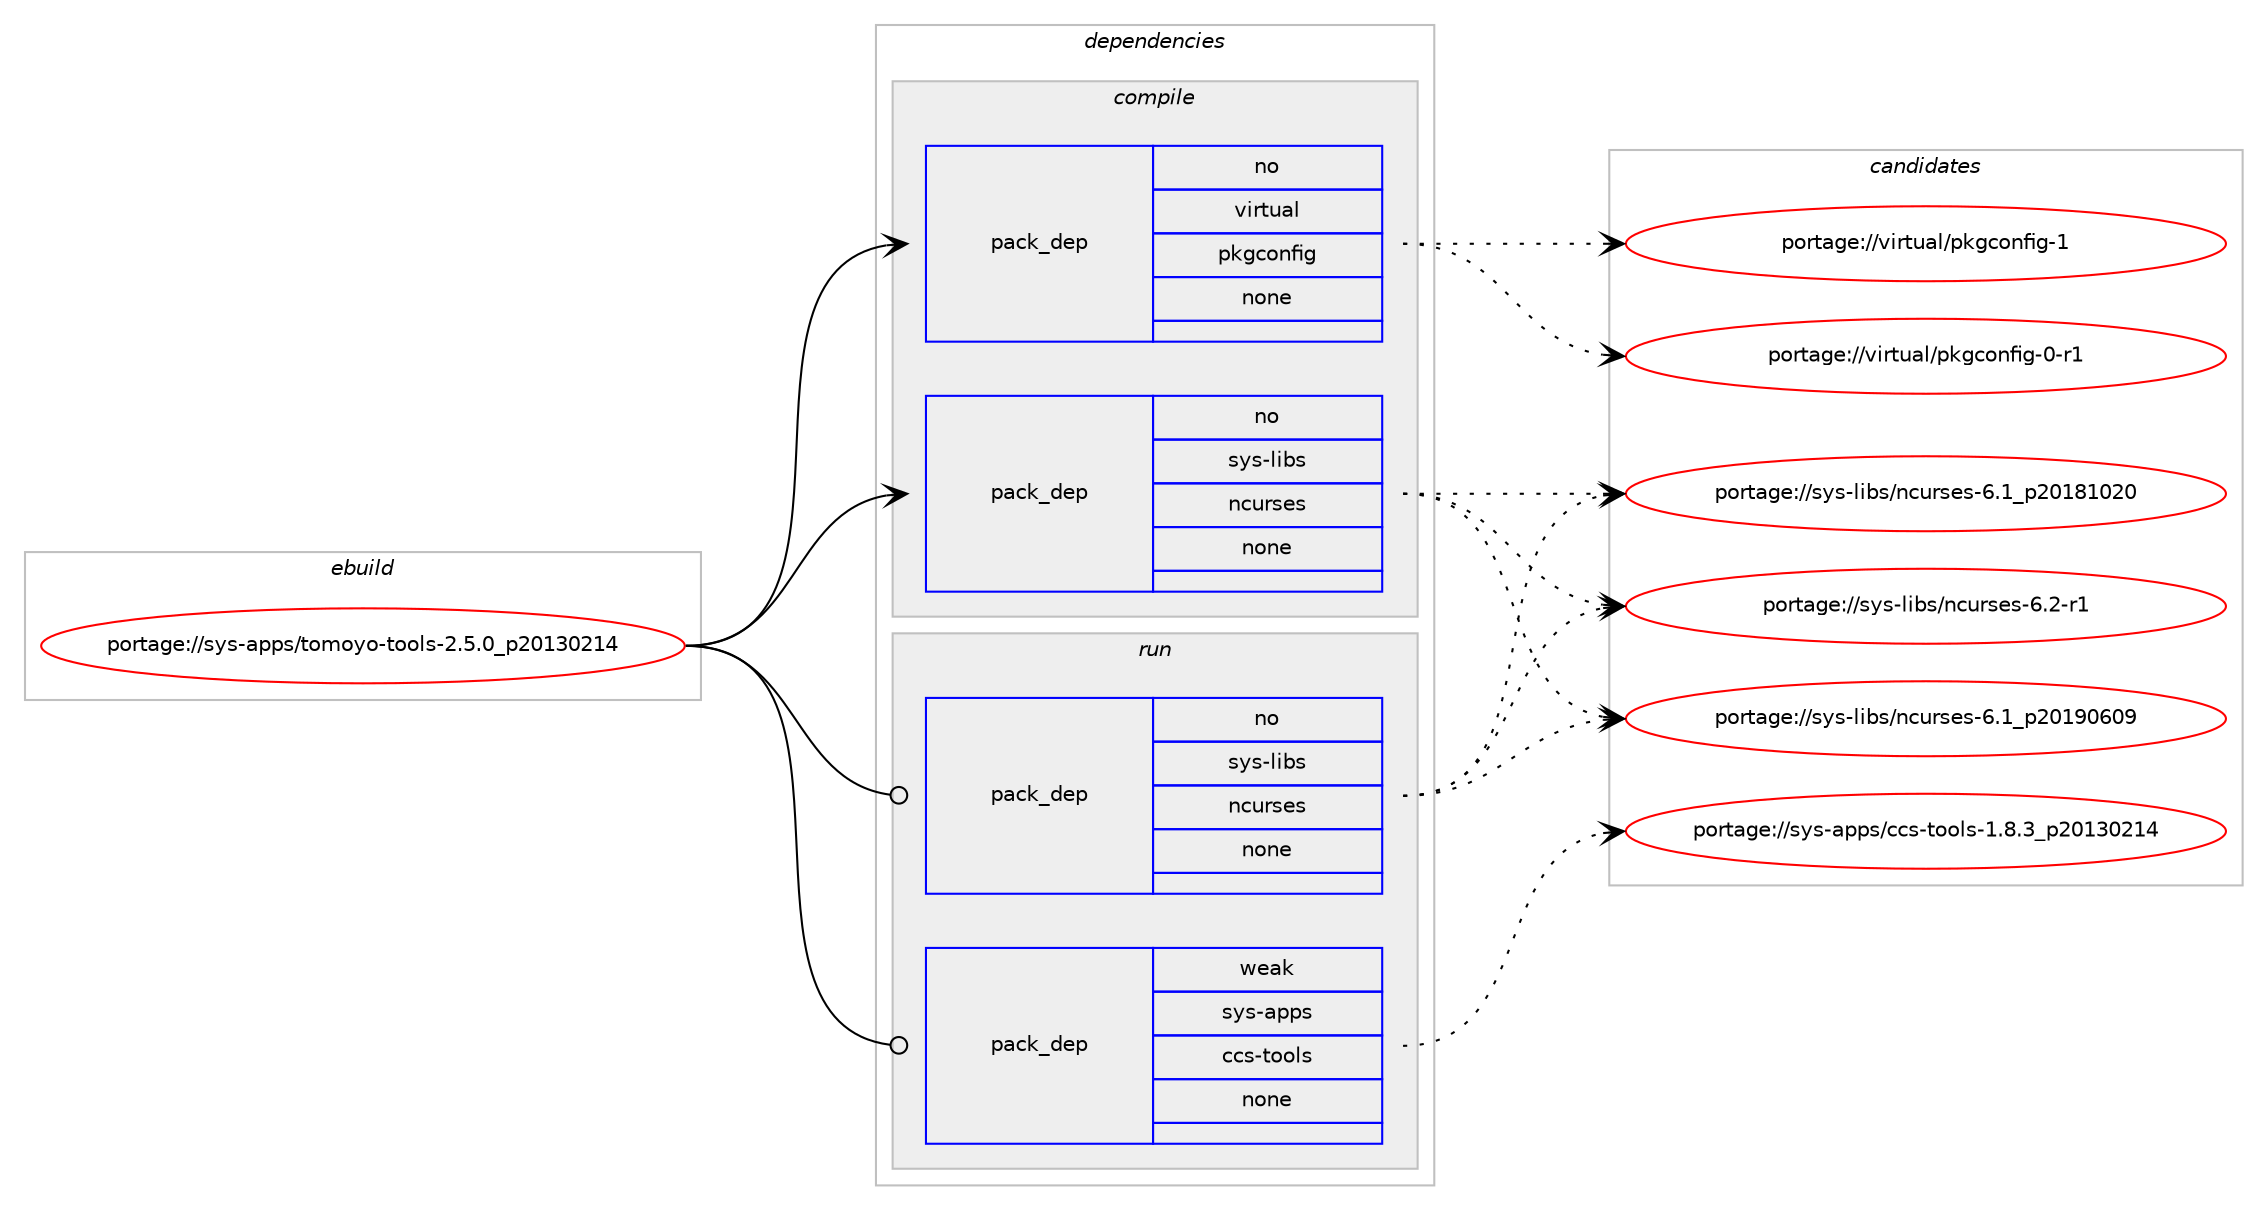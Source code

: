 digraph prolog {

# *************
# Graph options
# *************

newrank=true;
concentrate=true;
compound=true;
graph [rankdir=LR,fontname=Helvetica,fontsize=10,ranksep=1.5];#, ranksep=2.5, nodesep=0.2];
edge  [arrowhead=vee];
node  [fontname=Helvetica,fontsize=10];

# **********
# The ebuild
# **********

subgraph cluster_leftcol {
color=gray;
rank=same;
label=<<i>ebuild</i>>;
id [label="portage://sys-apps/tomoyo-tools-2.5.0_p20130214", color=red, width=4, href="../sys-apps/tomoyo-tools-2.5.0_p20130214.svg"];
}

# ****************
# The dependencies
# ****************

subgraph cluster_midcol {
color=gray;
label=<<i>dependencies</i>>;
subgraph cluster_compile {
fillcolor="#eeeeee";
style=filled;
label=<<i>compile</i>>;
subgraph pack28574 {
dependency36916 [label=<<TABLE BORDER="0" CELLBORDER="1" CELLSPACING="0" CELLPADDING="4" WIDTH="220"><TR><TD ROWSPAN="6" CELLPADDING="30">pack_dep</TD></TR><TR><TD WIDTH="110">no</TD></TR><TR><TD>sys-libs</TD></TR><TR><TD>ncurses</TD></TR><TR><TD>none</TD></TR><TR><TD></TD></TR></TABLE>>, shape=none, color=blue];
}
id:e -> dependency36916:w [weight=20,style="solid",arrowhead="vee"];
subgraph pack28575 {
dependency36917 [label=<<TABLE BORDER="0" CELLBORDER="1" CELLSPACING="0" CELLPADDING="4" WIDTH="220"><TR><TD ROWSPAN="6" CELLPADDING="30">pack_dep</TD></TR><TR><TD WIDTH="110">no</TD></TR><TR><TD>virtual</TD></TR><TR><TD>pkgconfig</TD></TR><TR><TD>none</TD></TR><TR><TD></TD></TR></TABLE>>, shape=none, color=blue];
}
id:e -> dependency36917:w [weight=20,style="solid",arrowhead="vee"];
}
subgraph cluster_compileandrun {
fillcolor="#eeeeee";
style=filled;
label=<<i>compile and run</i>>;
}
subgraph cluster_run {
fillcolor="#eeeeee";
style=filled;
label=<<i>run</i>>;
subgraph pack28576 {
dependency36918 [label=<<TABLE BORDER="0" CELLBORDER="1" CELLSPACING="0" CELLPADDING="4" WIDTH="220"><TR><TD ROWSPAN="6" CELLPADDING="30">pack_dep</TD></TR><TR><TD WIDTH="110">no</TD></TR><TR><TD>sys-libs</TD></TR><TR><TD>ncurses</TD></TR><TR><TD>none</TD></TR><TR><TD></TD></TR></TABLE>>, shape=none, color=blue];
}
id:e -> dependency36918:w [weight=20,style="solid",arrowhead="odot"];
subgraph pack28577 {
dependency36919 [label=<<TABLE BORDER="0" CELLBORDER="1" CELLSPACING="0" CELLPADDING="4" WIDTH="220"><TR><TD ROWSPAN="6" CELLPADDING="30">pack_dep</TD></TR><TR><TD WIDTH="110">weak</TD></TR><TR><TD>sys-apps</TD></TR><TR><TD>ccs-tools</TD></TR><TR><TD>none</TD></TR><TR><TD></TD></TR></TABLE>>, shape=none, color=blue];
}
id:e -> dependency36919:w [weight=20,style="solid",arrowhead="odot"];
}
}

# **************
# The candidates
# **************

subgraph cluster_choices {
rank=same;
color=gray;
label=<<i>candidates</i>>;

subgraph choice28574 {
color=black;
nodesep=1;
choice11512111545108105981154711099117114115101115455446504511449 [label="portage://sys-libs/ncurses-6.2-r1", color=red, width=4,href="../sys-libs/ncurses-6.2-r1.svg"];
choice1151211154510810598115471109911711411510111545544649951125048495748544857 [label="portage://sys-libs/ncurses-6.1_p20190609", color=red, width=4,href="../sys-libs/ncurses-6.1_p20190609.svg"];
choice1151211154510810598115471109911711411510111545544649951125048495649485048 [label="portage://sys-libs/ncurses-6.1_p20181020", color=red, width=4,href="../sys-libs/ncurses-6.1_p20181020.svg"];
dependency36916:e -> choice11512111545108105981154711099117114115101115455446504511449:w [style=dotted,weight="100"];
dependency36916:e -> choice1151211154510810598115471109911711411510111545544649951125048495748544857:w [style=dotted,weight="100"];
dependency36916:e -> choice1151211154510810598115471109911711411510111545544649951125048495649485048:w [style=dotted,weight="100"];
}
subgraph choice28575 {
color=black;
nodesep=1;
choice1181051141161179710847112107103991111101021051034549 [label="portage://virtual/pkgconfig-1", color=red, width=4,href="../virtual/pkgconfig-1.svg"];
choice11810511411611797108471121071039911111010210510345484511449 [label="portage://virtual/pkgconfig-0-r1", color=red, width=4,href="../virtual/pkgconfig-0-r1.svg"];
dependency36917:e -> choice1181051141161179710847112107103991111101021051034549:w [style=dotted,weight="100"];
dependency36917:e -> choice11810511411611797108471121071039911111010210510345484511449:w [style=dotted,weight="100"];
}
subgraph choice28576 {
color=black;
nodesep=1;
choice11512111545108105981154711099117114115101115455446504511449 [label="portage://sys-libs/ncurses-6.2-r1", color=red, width=4,href="../sys-libs/ncurses-6.2-r1.svg"];
choice1151211154510810598115471109911711411510111545544649951125048495748544857 [label="portage://sys-libs/ncurses-6.1_p20190609", color=red, width=4,href="../sys-libs/ncurses-6.1_p20190609.svg"];
choice1151211154510810598115471109911711411510111545544649951125048495649485048 [label="portage://sys-libs/ncurses-6.1_p20181020", color=red, width=4,href="../sys-libs/ncurses-6.1_p20181020.svg"];
dependency36918:e -> choice11512111545108105981154711099117114115101115455446504511449:w [style=dotted,weight="100"];
dependency36918:e -> choice1151211154510810598115471109911711411510111545544649951125048495748544857:w [style=dotted,weight="100"];
dependency36918:e -> choice1151211154510810598115471109911711411510111545544649951125048495649485048:w [style=dotted,weight="100"];
}
subgraph choice28577 {
color=black;
nodesep=1;
choice115121115459711211211547999911545116111111108115454946564651951125048495148504952 [label="portage://sys-apps/ccs-tools-1.8.3_p20130214", color=red, width=4,href="../sys-apps/ccs-tools-1.8.3_p20130214.svg"];
dependency36919:e -> choice115121115459711211211547999911545116111111108115454946564651951125048495148504952:w [style=dotted,weight="100"];
}
}

}
